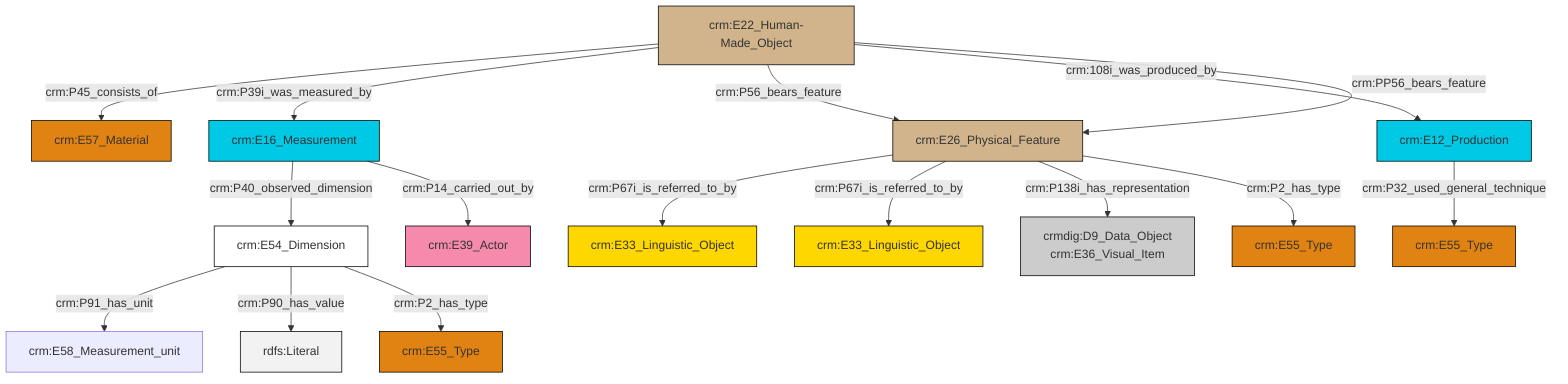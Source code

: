 graph TD
classDef Literal fill:#f2f2f2,stroke:#000000;
classDef CRM_Entity fill:#FFFFFF,stroke:#000000;
classDef Temporal_Entity fill:#00C9E6, stroke:#000000;
classDef Type fill:#E18312, stroke:#000000;
classDef Time-Span fill:#2C9C91, stroke:#000000;
classDef Appellation fill:#FFEB7F, stroke:#000000;
classDef Place fill:#008836, stroke:#000000;
classDef Persistent_Item fill:#B266B2, stroke:#000000;
classDef Conceptual_Object fill:#FFD700, stroke:#000000;
classDef Physical_Thing fill:#D2B48C, stroke:#000000;
classDef Actor fill:#f58aad, stroke:#000000;
classDef PC_Classes fill:#4ce600, stroke:#000000;
classDef Multi fill:#cccccc,stroke:#000000;

0["crm:E26_Physical_Feature"]:::Physical_Thing -->|crm:P67i_is_referred_to_by| 1["crm:E33_Linguistic_Object"]:::Conceptual_Object
0["crm:E26_Physical_Feature"]:::Physical_Thing -->|crm:P67i_is_referred_to_by| 2["crm:E33_Linguistic_Object"]:::Conceptual_Object
3["crm:E54_Dimension"]:::CRM_Entity -->|crm:P91_has_unit| 4["crm:E58_Measurement_unit"]:::Default
10["crm:E12_Production"]:::Temporal_Entity -->|crm:P32_used_general_technique| 12["crm:E55_Type"]:::Type
13["crm:E22_Human-Made_Object"]:::Physical_Thing -->|crm:P45_consists_of| 7["crm:E57_Material"]:::Type
0["crm:E26_Physical_Feature"]:::Physical_Thing -->|crm:P138i_has_representation| 5["crmdig:D9_Data_Object<br>crm:E36_Visual_Item"]:::Multi
13["crm:E22_Human-Made_Object"]:::Physical_Thing -->|crm:P39i_was_measured_by| 21["crm:E16_Measurement"]:::Temporal_Entity
13["crm:E22_Human-Made_Object"]:::Physical_Thing -->|crm:P56_bears_feature| 0["crm:E26_Physical_Feature"]:::Physical_Thing
3["crm:E54_Dimension"]:::CRM_Entity -->|crm:P90_has_value| 23[rdfs:Literal]:::Literal
0["crm:E26_Physical_Feature"]:::Physical_Thing -->|crm:P2_has_type| 17["crm:E55_Type"]:::Type
3["crm:E54_Dimension"]:::CRM_Entity -->|crm:P2_has_type| 15["crm:E55_Type"]:::Type
21["crm:E16_Measurement"]:::Temporal_Entity -->|crm:P40_observed_dimension| 3["crm:E54_Dimension"]:::CRM_Entity
21["crm:E16_Measurement"]:::Temporal_Entity -->|crm:P14_carried_out_by| 19["crm:E39_Actor"]:::Actor
13["crm:E22_Human-Made_Object"]:::Physical_Thing -->|crm:108i_was_produced_by| 10["crm:E12_Production"]:::Temporal_Entity
13["crm:E22_Human-Made_Object"]:::Physical_Thing -->|crm:PP56_bears_feature| 0["crm:E26_Physical_Feature"]:::Physical_Thing